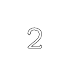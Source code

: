   \begin{scope}[shift={(-10.258, 9.399)}]
    \path[draw=black,line width=0.003cm] (10.438, -9.38) -- (10.438, -9.369).. controls (10.438, -9.361) and (10.438, -9.351) .. (10.423, -9.351).. controls (10.409, -9.351) and (10.409, -9.36) .. (10.409, -9.371) -- (10.308, -9.371).. controls (10.333, -9.35) and (10.373, -9.318) .. (10.392, -9.301).. controls (10.418, -9.277) and (10.438, -9.25) .. (10.438, -9.216).. controls (10.438, -9.166) and (10.395, -9.134) .. (10.343, -9.134).. controls (10.293, -9.134) and (10.26, -9.169) .. (10.26, -9.205).. controls (10.26, -9.22) and (10.272, -9.225) .. (10.279, -9.225).. controls (10.288, -9.225) and (10.298, -9.218) .. (10.298, -9.206).. controls (10.298, -9.201) and (10.296, -9.195) .. (10.292, -9.192).. controls (10.298, -9.173) and (10.318, -9.16) .. (10.341, -9.16).. controls (10.376, -9.16) and (10.409, -9.179) .. (10.409, -9.216).. controls (10.409, -9.246) and (10.388, -9.271) .. (10.36, -9.294) -- (10.266, -9.373).. controls (10.262, -9.376) and (10.26, -9.378) .. (10.26, -9.384).. controls (10.26, -9.397) and (10.271, -9.397) .. (10.277, -9.397) -- (10.421, -9.397).. controls (10.435, -9.397) and (10.438, -9.393) .. (10.438, -9.38) -- cycle;



  \end{scope}
